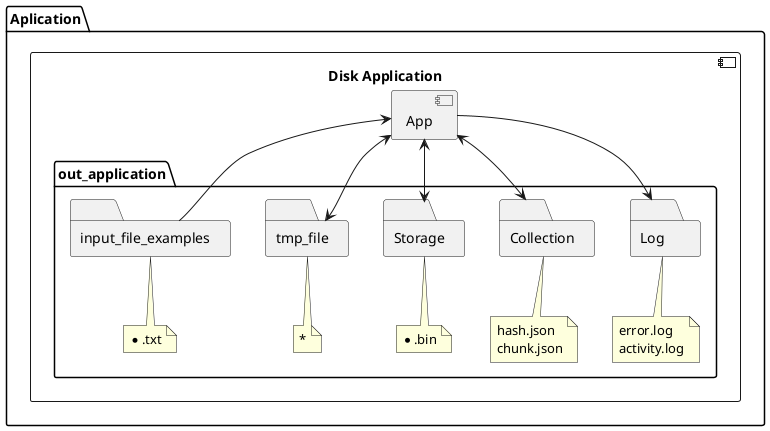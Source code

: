 @startuml
skinparam BackgroundColor white
skinparam componentStyle uml2

package "Aplication" {
    component "Disk Application" {
        [App]
        folder "out_application"{
            folder "Log"
            note bottom of "Log" : error.log\nactivity.log
            folder "Collection"
            note bottom of "Collection" : hash.json\nchunk.json
            folder "Storage"
            note bottom of "Storage" : *.bin
            folder "tmp_file"
            note bottom of "tmp_file" : *
            folder "input_file_examples"
            note bottom of "input_file_examples" : *.txt
        }
    }
}

[Collection] <--> [App]
[App] --> [Log]
[App] <--> [Storage]
[App] <--> [tmp_file]
[input_file_examples] --> [App]
@enduml
